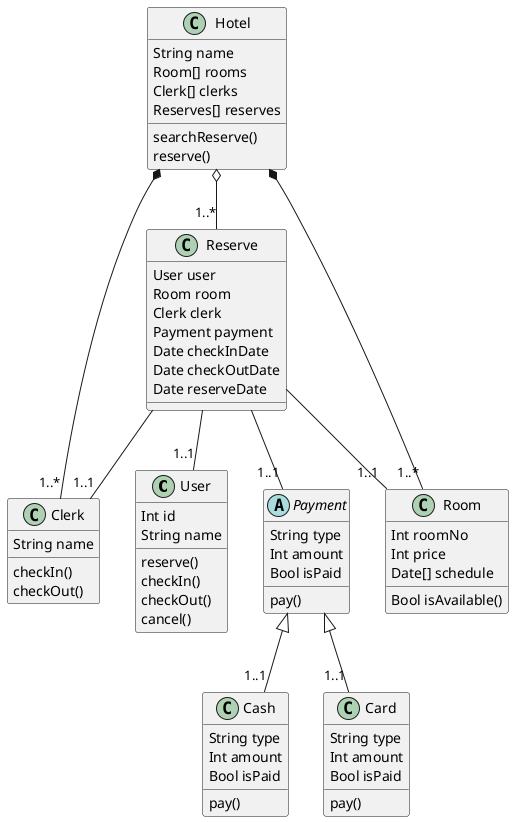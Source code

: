 @startuml
class User
User : Int id
User : String name
User : reserve()
User : checkIn()
User : checkOut()
User : cancel()

class Clerk
Clerk : String name
Clerk : checkIn()
Clerk : checkOut()

class Reserve
Reserve : User user
Reserve : Room room
Reserve : Clerk clerk
Reserve : Payment payment
Reserve : Date checkInDate
Reserve : Date checkOutDate
Reserve : Date reserveDate

class Room
Room : Int roomNo
Room : Int price
Room : Date[] schedule
Room : Bool isAvailable()

abstract class Payment
Payment : String type
Payment : Int amount
Payment : pay()
Payment : Bool isPaid

class Cash
Cash : String type
Cash : Int amount
Cash : pay()
Cash : Bool isPaid

class Card
Card : String type
Card : Int amount
Card : pay()
Card : Bool isPaid

class Hotel
Hotel : String name
Hotel : Room[] rooms
Hotel : Clerk[] clerks
Hotel : Reserves[] reserves
Hotel : searchReserve()
Hotel : reserve()

Hotel *-- "1..*" Room
Hotel *-- "1..*" Clerk
Hotel o-- "1..*" Reserve
Reserve -- "1..1" User
Reserve -- "1..1" Room
Reserve -- "1..1" Payment
Reserve -- "1..1" Clerk
Payment <|-- "1..1" Cash
Payment <|-- "1..1" Card
@enduml